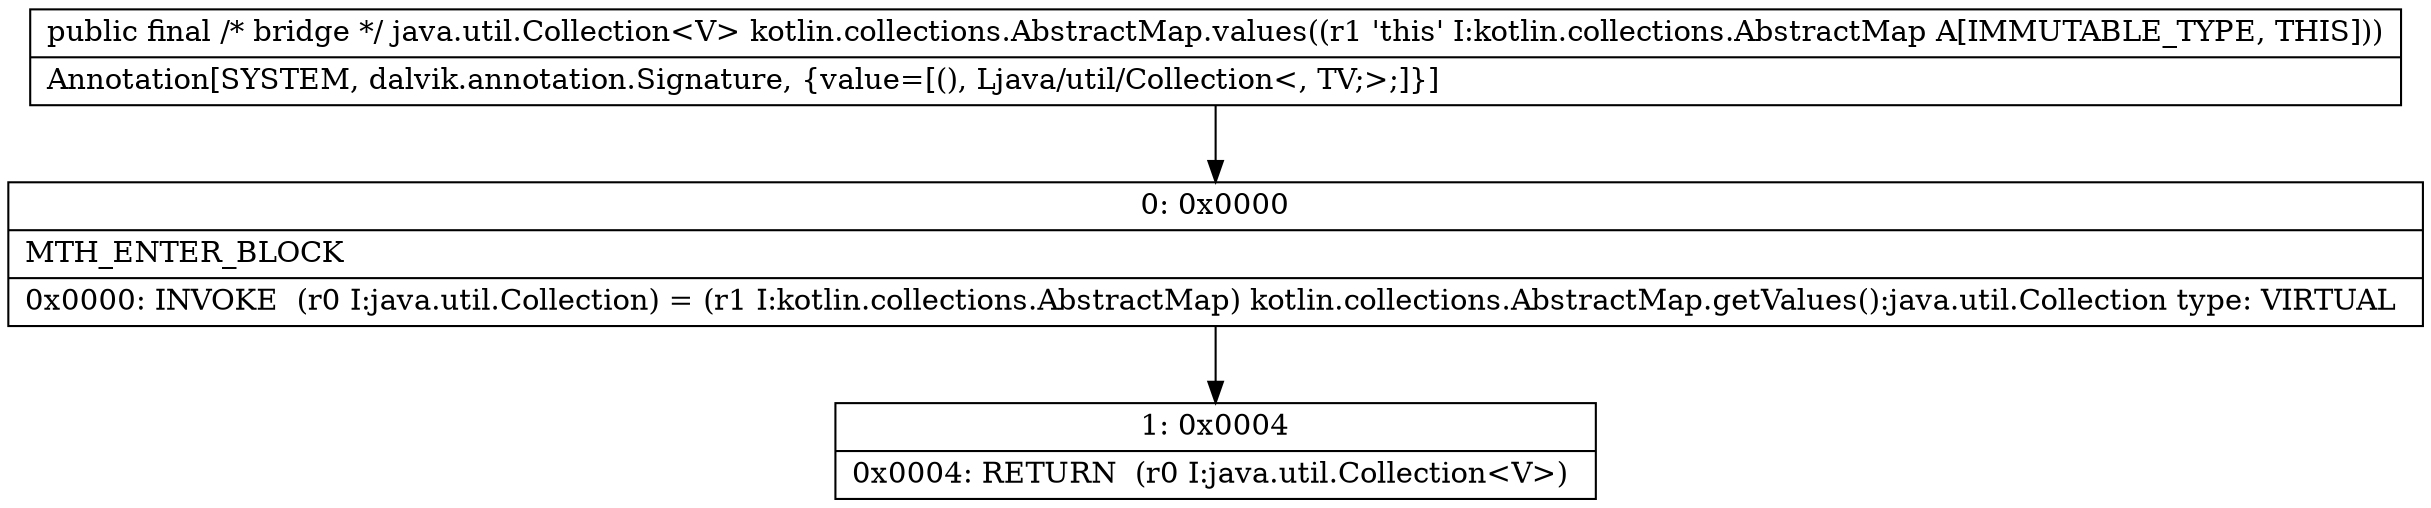 digraph "CFG forkotlin.collections.AbstractMap.values()Ljava\/util\/Collection;" {
Node_0 [shape=record,label="{0\:\ 0x0000|MTH_ENTER_BLOCK\l|0x0000: INVOKE  (r0 I:java.util.Collection) = (r1 I:kotlin.collections.AbstractMap) kotlin.collections.AbstractMap.getValues():java.util.Collection type: VIRTUAL \l}"];
Node_1 [shape=record,label="{1\:\ 0x0004|0x0004: RETURN  (r0 I:java.util.Collection\<V\>) \l}"];
MethodNode[shape=record,label="{public final \/* bridge *\/ java.util.Collection\<V\> kotlin.collections.AbstractMap.values((r1 'this' I:kotlin.collections.AbstractMap A[IMMUTABLE_TYPE, THIS]))  | Annotation[SYSTEM, dalvik.annotation.Signature, \{value=[(), Ljava\/util\/Collection\<, TV;\>;]\}]\l}"];
MethodNode -> Node_0;
Node_0 -> Node_1;
}

